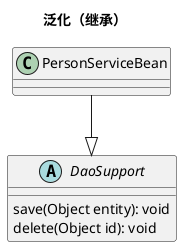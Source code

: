 @startuml
title: 泛化（继承）
abstract class DaoSupport{
    save(Object entity): void
    delete(Object id): void
}
class PersonServiceBean

 PersonServiceBean --|> DaoSupport
@enduml